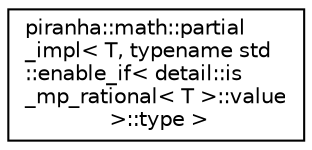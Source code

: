 digraph "Graphical Class Hierarchy"
{
  edge [fontname="Helvetica",fontsize="10",labelfontname="Helvetica",labelfontsize="10"];
  node [fontname="Helvetica",fontsize="10",shape=record];
  rankdir="LR";
  Node0 [label="piranha::math::partial\l_impl\< T, typename std\l::enable_if\< detail::is\l_mp_rational\< T \>::value\l \>::type \>",height=0.2,width=0.4,color="black", fillcolor="white", style="filled",URL="$structpiranha_1_1math_1_1partial__impl_3_01_t_00_01typename_01std_1_1enable__if_3_01detail_1_1is033840fbcf27df510cef1375231f717c.html",tooltip="Specialisation of the piranha::math::partial() functor for piranha::mp_rational. "];
}
